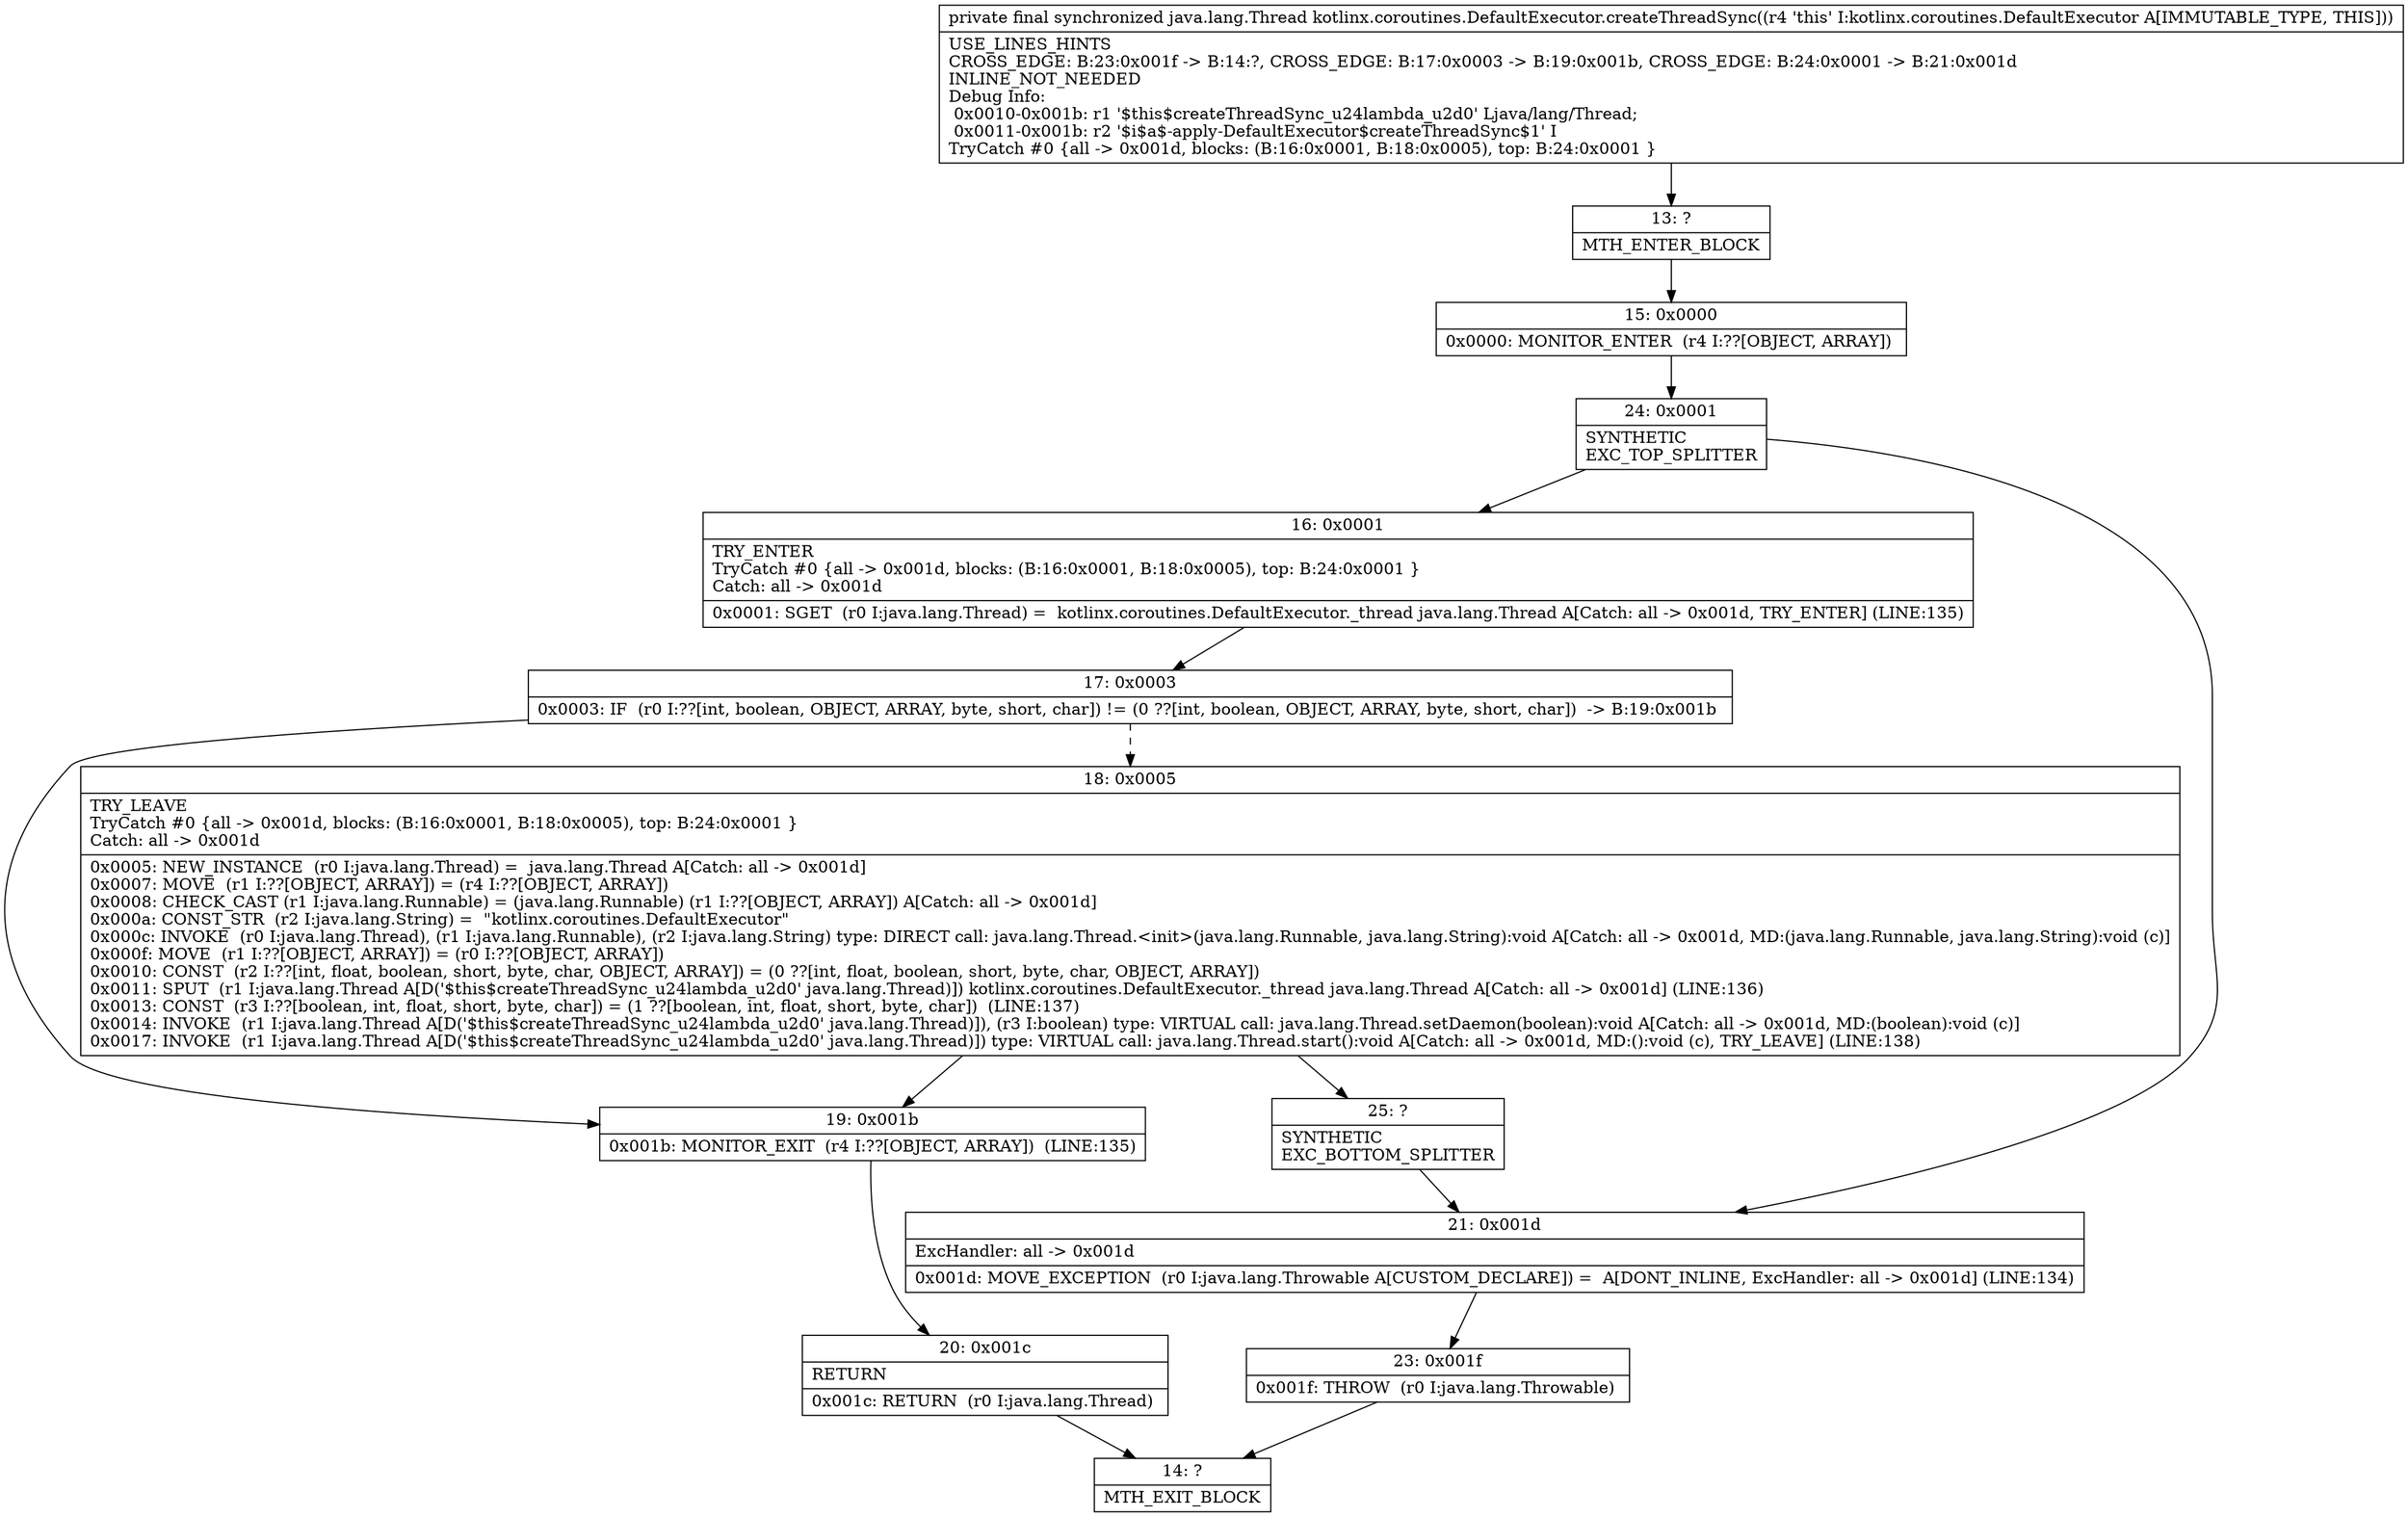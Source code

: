 digraph "CFG forkotlinx.coroutines.DefaultExecutor.createThreadSync()Ljava\/lang\/Thread;" {
Node_13 [shape=record,label="{13\:\ ?|MTH_ENTER_BLOCK\l}"];
Node_15 [shape=record,label="{15\:\ 0x0000|0x0000: MONITOR_ENTER  (r4 I:??[OBJECT, ARRAY]) \l}"];
Node_24 [shape=record,label="{24\:\ 0x0001|SYNTHETIC\lEXC_TOP_SPLITTER\l}"];
Node_16 [shape=record,label="{16\:\ 0x0001|TRY_ENTER\lTryCatch #0 \{all \-\> 0x001d, blocks: (B:16:0x0001, B:18:0x0005), top: B:24:0x0001 \}\lCatch: all \-\> 0x001d\l|0x0001: SGET  (r0 I:java.lang.Thread) =  kotlinx.coroutines.DefaultExecutor._thread java.lang.Thread A[Catch: all \-\> 0x001d, TRY_ENTER] (LINE:135)\l}"];
Node_17 [shape=record,label="{17\:\ 0x0003|0x0003: IF  (r0 I:??[int, boolean, OBJECT, ARRAY, byte, short, char]) != (0 ??[int, boolean, OBJECT, ARRAY, byte, short, char])  \-\> B:19:0x001b \l}"];
Node_18 [shape=record,label="{18\:\ 0x0005|TRY_LEAVE\lTryCatch #0 \{all \-\> 0x001d, blocks: (B:16:0x0001, B:18:0x0005), top: B:24:0x0001 \}\lCatch: all \-\> 0x001d\l|0x0005: NEW_INSTANCE  (r0 I:java.lang.Thread) =  java.lang.Thread A[Catch: all \-\> 0x001d]\l0x0007: MOVE  (r1 I:??[OBJECT, ARRAY]) = (r4 I:??[OBJECT, ARRAY]) \l0x0008: CHECK_CAST (r1 I:java.lang.Runnable) = (java.lang.Runnable) (r1 I:??[OBJECT, ARRAY]) A[Catch: all \-\> 0x001d]\l0x000a: CONST_STR  (r2 I:java.lang.String) =  \"kotlinx.coroutines.DefaultExecutor\" \l0x000c: INVOKE  (r0 I:java.lang.Thread), (r1 I:java.lang.Runnable), (r2 I:java.lang.String) type: DIRECT call: java.lang.Thread.\<init\>(java.lang.Runnable, java.lang.String):void A[Catch: all \-\> 0x001d, MD:(java.lang.Runnable, java.lang.String):void (c)]\l0x000f: MOVE  (r1 I:??[OBJECT, ARRAY]) = (r0 I:??[OBJECT, ARRAY]) \l0x0010: CONST  (r2 I:??[int, float, boolean, short, byte, char, OBJECT, ARRAY]) = (0 ??[int, float, boolean, short, byte, char, OBJECT, ARRAY]) \l0x0011: SPUT  (r1 I:java.lang.Thread A[D('$this$createThreadSync_u24lambda_u2d0' java.lang.Thread)]) kotlinx.coroutines.DefaultExecutor._thread java.lang.Thread A[Catch: all \-\> 0x001d] (LINE:136)\l0x0013: CONST  (r3 I:??[boolean, int, float, short, byte, char]) = (1 ??[boolean, int, float, short, byte, char])  (LINE:137)\l0x0014: INVOKE  (r1 I:java.lang.Thread A[D('$this$createThreadSync_u24lambda_u2d0' java.lang.Thread)]), (r3 I:boolean) type: VIRTUAL call: java.lang.Thread.setDaemon(boolean):void A[Catch: all \-\> 0x001d, MD:(boolean):void (c)]\l0x0017: INVOKE  (r1 I:java.lang.Thread A[D('$this$createThreadSync_u24lambda_u2d0' java.lang.Thread)]) type: VIRTUAL call: java.lang.Thread.start():void A[Catch: all \-\> 0x001d, MD:():void (c), TRY_LEAVE] (LINE:138)\l}"];
Node_25 [shape=record,label="{25\:\ ?|SYNTHETIC\lEXC_BOTTOM_SPLITTER\l}"];
Node_19 [shape=record,label="{19\:\ 0x001b|0x001b: MONITOR_EXIT  (r4 I:??[OBJECT, ARRAY])  (LINE:135)\l}"];
Node_20 [shape=record,label="{20\:\ 0x001c|RETURN\l|0x001c: RETURN  (r0 I:java.lang.Thread) \l}"];
Node_14 [shape=record,label="{14\:\ ?|MTH_EXIT_BLOCK\l}"];
Node_21 [shape=record,label="{21\:\ 0x001d|ExcHandler: all \-\> 0x001d\l|0x001d: MOVE_EXCEPTION  (r0 I:java.lang.Throwable A[CUSTOM_DECLARE]) =  A[DONT_INLINE, ExcHandler: all \-\> 0x001d] (LINE:134)\l}"];
Node_23 [shape=record,label="{23\:\ 0x001f|0x001f: THROW  (r0 I:java.lang.Throwable) \l}"];
MethodNode[shape=record,label="{private final synchronized java.lang.Thread kotlinx.coroutines.DefaultExecutor.createThreadSync((r4 'this' I:kotlinx.coroutines.DefaultExecutor A[IMMUTABLE_TYPE, THIS]))  | USE_LINES_HINTS\lCROSS_EDGE: B:23:0x001f \-\> B:14:?, CROSS_EDGE: B:17:0x0003 \-\> B:19:0x001b, CROSS_EDGE: B:24:0x0001 \-\> B:21:0x001d\lINLINE_NOT_NEEDED\lDebug Info:\l  0x0010\-0x001b: r1 '$this$createThreadSync_u24lambda_u2d0' Ljava\/lang\/Thread;\l  0x0011\-0x001b: r2 '$i$a$\-apply\-DefaultExecutor$createThreadSync$1' I\lTryCatch #0 \{all \-\> 0x001d, blocks: (B:16:0x0001, B:18:0x0005), top: B:24:0x0001 \}\l}"];
MethodNode -> Node_13;Node_13 -> Node_15;
Node_15 -> Node_24;
Node_24 -> Node_16;
Node_24 -> Node_21;
Node_16 -> Node_17;
Node_17 -> Node_18[style=dashed];
Node_17 -> Node_19;
Node_18 -> Node_19;
Node_18 -> Node_25;
Node_25 -> Node_21;
Node_19 -> Node_20;
Node_20 -> Node_14;
Node_21 -> Node_23;
Node_23 -> Node_14;
}

